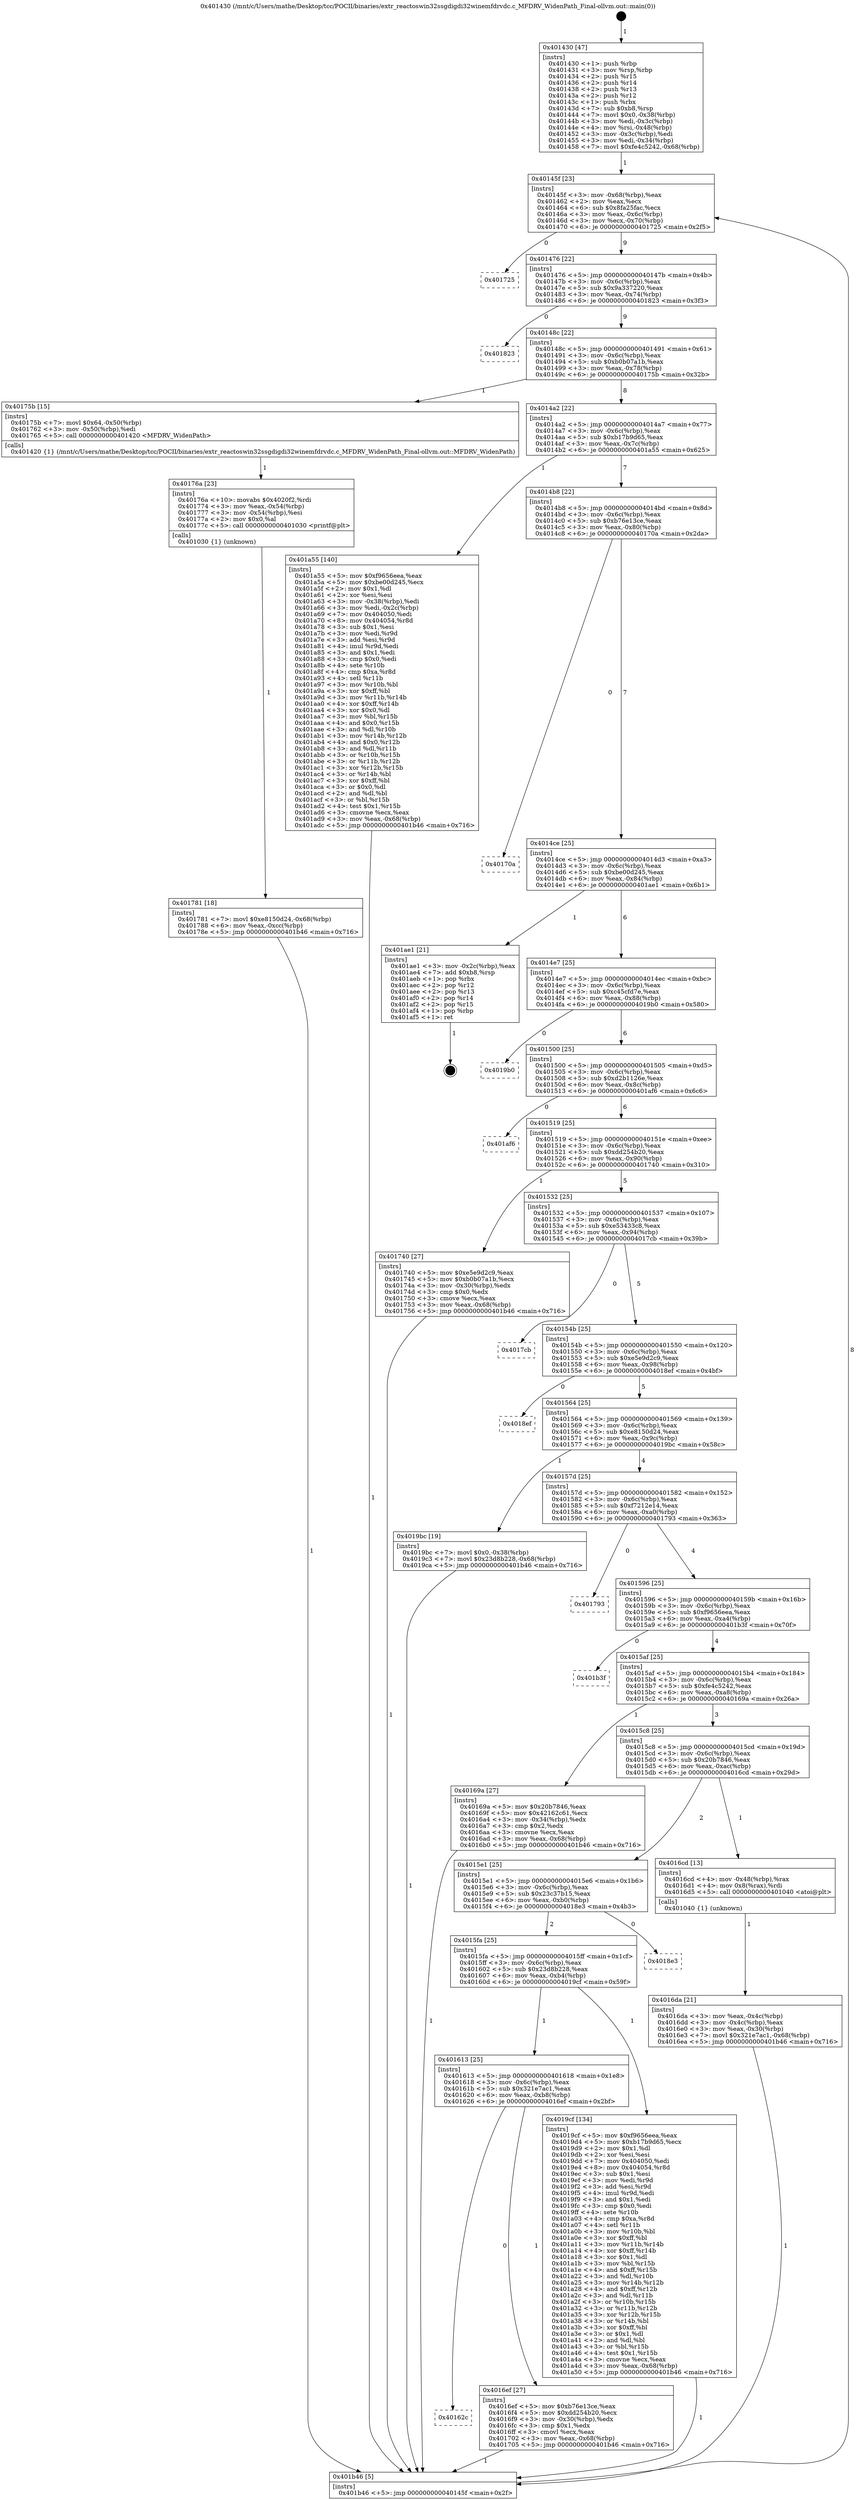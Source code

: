 digraph "0x401430" {
  label = "0x401430 (/mnt/c/Users/mathe/Desktop/tcc/POCII/binaries/extr_reactoswin32ssgdigdi32winemfdrvdc.c_MFDRV_WidenPath_Final-ollvm.out::main(0))"
  labelloc = "t"
  node[shape=record]

  Entry [label="",width=0.3,height=0.3,shape=circle,fillcolor=black,style=filled]
  "0x40145f" [label="{
     0x40145f [23]\l
     | [instrs]\l
     &nbsp;&nbsp;0x40145f \<+3\>: mov -0x68(%rbp),%eax\l
     &nbsp;&nbsp;0x401462 \<+2\>: mov %eax,%ecx\l
     &nbsp;&nbsp;0x401464 \<+6\>: sub $0x8fa25fac,%ecx\l
     &nbsp;&nbsp;0x40146a \<+3\>: mov %eax,-0x6c(%rbp)\l
     &nbsp;&nbsp;0x40146d \<+3\>: mov %ecx,-0x70(%rbp)\l
     &nbsp;&nbsp;0x401470 \<+6\>: je 0000000000401725 \<main+0x2f5\>\l
  }"]
  "0x401725" [label="{
     0x401725\l
  }", style=dashed]
  "0x401476" [label="{
     0x401476 [22]\l
     | [instrs]\l
     &nbsp;&nbsp;0x401476 \<+5\>: jmp 000000000040147b \<main+0x4b\>\l
     &nbsp;&nbsp;0x40147b \<+3\>: mov -0x6c(%rbp),%eax\l
     &nbsp;&nbsp;0x40147e \<+5\>: sub $0x9a337220,%eax\l
     &nbsp;&nbsp;0x401483 \<+3\>: mov %eax,-0x74(%rbp)\l
     &nbsp;&nbsp;0x401486 \<+6\>: je 0000000000401823 \<main+0x3f3\>\l
  }"]
  Exit [label="",width=0.3,height=0.3,shape=circle,fillcolor=black,style=filled,peripheries=2]
  "0x401823" [label="{
     0x401823\l
  }", style=dashed]
  "0x40148c" [label="{
     0x40148c [22]\l
     | [instrs]\l
     &nbsp;&nbsp;0x40148c \<+5\>: jmp 0000000000401491 \<main+0x61\>\l
     &nbsp;&nbsp;0x401491 \<+3\>: mov -0x6c(%rbp),%eax\l
     &nbsp;&nbsp;0x401494 \<+5\>: sub $0xb0b07a1b,%eax\l
     &nbsp;&nbsp;0x401499 \<+3\>: mov %eax,-0x78(%rbp)\l
     &nbsp;&nbsp;0x40149c \<+6\>: je 000000000040175b \<main+0x32b\>\l
  }"]
  "0x401781" [label="{
     0x401781 [18]\l
     | [instrs]\l
     &nbsp;&nbsp;0x401781 \<+7\>: movl $0xe8150d24,-0x68(%rbp)\l
     &nbsp;&nbsp;0x401788 \<+6\>: mov %eax,-0xcc(%rbp)\l
     &nbsp;&nbsp;0x40178e \<+5\>: jmp 0000000000401b46 \<main+0x716\>\l
  }"]
  "0x40175b" [label="{
     0x40175b [15]\l
     | [instrs]\l
     &nbsp;&nbsp;0x40175b \<+7\>: movl $0x64,-0x50(%rbp)\l
     &nbsp;&nbsp;0x401762 \<+3\>: mov -0x50(%rbp),%edi\l
     &nbsp;&nbsp;0x401765 \<+5\>: call 0000000000401420 \<MFDRV_WidenPath\>\l
     | [calls]\l
     &nbsp;&nbsp;0x401420 \{1\} (/mnt/c/Users/mathe/Desktop/tcc/POCII/binaries/extr_reactoswin32ssgdigdi32winemfdrvdc.c_MFDRV_WidenPath_Final-ollvm.out::MFDRV_WidenPath)\l
  }"]
  "0x4014a2" [label="{
     0x4014a2 [22]\l
     | [instrs]\l
     &nbsp;&nbsp;0x4014a2 \<+5\>: jmp 00000000004014a7 \<main+0x77\>\l
     &nbsp;&nbsp;0x4014a7 \<+3\>: mov -0x6c(%rbp),%eax\l
     &nbsp;&nbsp;0x4014aa \<+5\>: sub $0xb17b9d65,%eax\l
     &nbsp;&nbsp;0x4014af \<+3\>: mov %eax,-0x7c(%rbp)\l
     &nbsp;&nbsp;0x4014b2 \<+6\>: je 0000000000401a55 \<main+0x625\>\l
  }"]
  "0x40176a" [label="{
     0x40176a [23]\l
     | [instrs]\l
     &nbsp;&nbsp;0x40176a \<+10\>: movabs $0x4020f2,%rdi\l
     &nbsp;&nbsp;0x401774 \<+3\>: mov %eax,-0x54(%rbp)\l
     &nbsp;&nbsp;0x401777 \<+3\>: mov -0x54(%rbp),%esi\l
     &nbsp;&nbsp;0x40177a \<+2\>: mov $0x0,%al\l
     &nbsp;&nbsp;0x40177c \<+5\>: call 0000000000401030 \<printf@plt\>\l
     | [calls]\l
     &nbsp;&nbsp;0x401030 \{1\} (unknown)\l
  }"]
  "0x401a55" [label="{
     0x401a55 [140]\l
     | [instrs]\l
     &nbsp;&nbsp;0x401a55 \<+5\>: mov $0xf9656eea,%eax\l
     &nbsp;&nbsp;0x401a5a \<+5\>: mov $0xbe00d245,%ecx\l
     &nbsp;&nbsp;0x401a5f \<+2\>: mov $0x1,%dl\l
     &nbsp;&nbsp;0x401a61 \<+2\>: xor %esi,%esi\l
     &nbsp;&nbsp;0x401a63 \<+3\>: mov -0x38(%rbp),%edi\l
     &nbsp;&nbsp;0x401a66 \<+3\>: mov %edi,-0x2c(%rbp)\l
     &nbsp;&nbsp;0x401a69 \<+7\>: mov 0x404050,%edi\l
     &nbsp;&nbsp;0x401a70 \<+8\>: mov 0x404054,%r8d\l
     &nbsp;&nbsp;0x401a78 \<+3\>: sub $0x1,%esi\l
     &nbsp;&nbsp;0x401a7b \<+3\>: mov %edi,%r9d\l
     &nbsp;&nbsp;0x401a7e \<+3\>: add %esi,%r9d\l
     &nbsp;&nbsp;0x401a81 \<+4\>: imul %r9d,%edi\l
     &nbsp;&nbsp;0x401a85 \<+3\>: and $0x1,%edi\l
     &nbsp;&nbsp;0x401a88 \<+3\>: cmp $0x0,%edi\l
     &nbsp;&nbsp;0x401a8b \<+4\>: sete %r10b\l
     &nbsp;&nbsp;0x401a8f \<+4\>: cmp $0xa,%r8d\l
     &nbsp;&nbsp;0x401a93 \<+4\>: setl %r11b\l
     &nbsp;&nbsp;0x401a97 \<+3\>: mov %r10b,%bl\l
     &nbsp;&nbsp;0x401a9a \<+3\>: xor $0xff,%bl\l
     &nbsp;&nbsp;0x401a9d \<+3\>: mov %r11b,%r14b\l
     &nbsp;&nbsp;0x401aa0 \<+4\>: xor $0xff,%r14b\l
     &nbsp;&nbsp;0x401aa4 \<+3\>: xor $0x0,%dl\l
     &nbsp;&nbsp;0x401aa7 \<+3\>: mov %bl,%r15b\l
     &nbsp;&nbsp;0x401aaa \<+4\>: and $0x0,%r15b\l
     &nbsp;&nbsp;0x401aae \<+3\>: and %dl,%r10b\l
     &nbsp;&nbsp;0x401ab1 \<+3\>: mov %r14b,%r12b\l
     &nbsp;&nbsp;0x401ab4 \<+4\>: and $0x0,%r12b\l
     &nbsp;&nbsp;0x401ab8 \<+3\>: and %dl,%r11b\l
     &nbsp;&nbsp;0x401abb \<+3\>: or %r10b,%r15b\l
     &nbsp;&nbsp;0x401abe \<+3\>: or %r11b,%r12b\l
     &nbsp;&nbsp;0x401ac1 \<+3\>: xor %r12b,%r15b\l
     &nbsp;&nbsp;0x401ac4 \<+3\>: or %r14b,%bl\l
     &nbsp;&nbsp;0x401ac7 \<+3\>: xor $0xff,%bl\l
     &nbsp;&nbsp;0x401aca \<+3\>: or $0x0,%dl\l
     &nbsp;&nbsp;0x401acd \<+2\>: and %dl,%bl\l
     &nbsp;&nbsp;0x401acf \<+3\>: or %bl,%r15b\l
     &nbsp;&nbsp;0x401ad2 \<+4\>: test $0x1,%r15b\l
     &nbsp;&nbsp;0x401ad6 \<+3\>: cmovne %ecx,%eax\l
     &nbsp;&nbsp;0x401ad9 \<+3\>: mov %eax,-0x68(%rbp)\l
     &nbsp;&nbsp;0x401adc \<+5\>: jmp 0000000000401b46 \<main+0x716\>\l
  }"]
  "0x4014b8" [label="{
     0x4014b8 [22]\l
     | [instrs]\l
     &nbsp;&nbsp;0x4014b8 \<+5\>: jmp 00000000004014bd \<main+0x8d\>\l
     &nbsp;&nbsp;0x4014bd \<+3\>: mov -0x6c(%rbp),%eax\l
     &nbsp;&nbsp;0x4014c0 \<+5\>: sub $0xb76e13ce,%eax\l
     &nbsp;&nbsp;0x4014c5 \<+3\>: mov %eax,-0x80(%rbp)\l
     &nbsp;&nbsp;0x4014c8 \<+6\>: je 000000000040170a \<main+0x2da\>\l
  }"]
  "0x40162c" [label="{
     0x40162c\l
  }", style=dashed]
  "0x40170a" [label="{
     0x40170a\l
  }", style=dashed]
  "0x4014ce" [label="{
     0x4014ce [25]\l
     | [instrs]\l
     &nbsp;&nbsp;0x4014ce \<+5\>: jmp 00000000004014d3 \<main+0xa3\>\l
     &nbsp;&nbsp;0x4014d3 \<+3\>: mov -0x6c(%rbp),%eax\l
     &nbsp;&nbsp;0x4014d6 \<+5\>: sub $0xbe00d245,%eax\l
     &nbsp;&nbsp;0x4014db \<+6\>: mov %eax,-0x84(%rbp)\l
     &nbsp;&nbsp;0x4014e1 \<+6\>: je 0000000000401ae1 \<main+0x6b1\>\l
  }"]
  "0x4016ef" [label="{
     0x4016ef [27]\l
     | [instrs]\l
     &nbsp;&nbsp;0x4016ef \<+5\>: mov $0xb76e13ce,%eax\l
     &nbsp;&nbsp;0x4016f4 \<+5\>: mov $0xdd254b20,%ecx\l
     &nbsp;&nbsp;0x4016f9 \<+3\>: mov -0x30(%rbp),%edx\l
     &nbsp;&nbsp;0x4016fc \<+3\>: cmp $0x1,%edx\l
     &nbsp;&nbsp;0x4016ff \<+3\>: cmovl %ecx,%eax\l
     &nbsp;&nbsp;0x401702 \<+3\>: mov %eax,-0x68(%rbp)\l
     &nbsp;&nbsp;0x401705 \<+5\>: jmp 0000000000401b46 \<main+0x716\>\l
  }"]
  "0x401ae1" [label="{
     0x401ae1 [21]\l
     | [instrs]\l
     &nbsp;&nbsp;0x401ae1 \<+3\>: mov -0x2c(%rbp),%eax\l
     &nbsp;&nbsp;0x401ae4 \<+7\>: add $0xb8,%rsp\l
     &nbsp;&nbsp;0x401aeb \<+1\>: pop %rbx\l
     &nbsp;&nbsp;0x401aec \<+2\>: pop %r12\l
     &nbsp;&nbsp;0x401aee \<+2\>: pop %r13\l
     &nbsp;&nbsp;0x401af0 \<+2\>: pop %r14\l
     &nbsp;&nbsp;0x401af2 \<+2\>: pop %r15\l
     &nbsp;&nbsp;0x401af4 \<+1\>: pop %rbp\l
     &nbsp;&nbsp;0x401af5 \<+1\>: ret\l
  }"]
  "0x4014e7" [label="{
     0x4014e7 [25]\l
     | [instrs]\l
     &nbsp;&nbsp;0x4014e7 \<+5\>: jmp 00000000004014ec \<main+0xbc\>\l
     &nbsp;&nbsp;0x4014ec \<+3\>: mov -0x6c(%rbp),%eax\l
     &nbsp;&nbsp;0x4014ef \<+5\>: sub $0xc45cfd7e,%eax\l
     &nbsp;&nbsp;0x4014f4 \<+6\>: mov %eax,-0x88(%rbp)\l
     &nbsp;&nbsp;0x4014fa \<+6\>: je 00000000004019b0 \<main+0x580\>\l
  }"]
  "0x401613" [label="{
     0x401613 [25]\l
     | [instrs]\l
     &nbsp;&nbsp;0x401613 \<+5\>: jmp 0000000000401618 \<main+0x1e8\>\l
     &nbsp;&nbsp;0x401618 \<+3\>: mov -0x6c(%rbp),%eax\l
     &nbsp;&nbsp;0x40161b \<+5\>: sub $0x321e7ac1,%eax\l
     &nbsp;&nbsp;0x401620 \<+6\>: mov %eax,-0xb8(%rbp)\l
     &nbsp;&nbsp;0x401626 \<+6\>: je 00000000004016ef \<main+0x2bf\>\l
  }"]
  "0x4019b0" [label="{
     0x4019b0\l
  }", style=dashed]
  "0x401500" [label="{
     0x401500 [25]\l
     | [instrs]\l
     &nbsp;&nbsp;0x401500 \<+5\>: jmp 0000000000401505 \<main+0xd5\>\l
     &nbsp;&nbsp;0x401505 \<+3\>: mov -0x6c(%rbp),%eax\l
     &nbsp;&nbsp;0x401508 \<+5\>: sub $0xd2b1126e,%eax\l
     &nbsp;&nbsp;0x40150d \<+6\>: mov %eax,-0x8c(%rbp)\l
     &nbsp;&nbsp;0x401513 \<+6\>: je 0000000000401af6 \<main+0x6c6\>\l
  }"]
  "0x4019cf" [label="{
     0x4019cf [134]\l
     | [instrs]\l
     &nbsp;&nbsp;0x4019cf \<+5\>: mov $0xf9656eea,%eax\l
     &nbsp;&nbsp;0x4019d4 \<+5\>: mov $0xb17b9d65,%ecx\l
     &nbsp;&nbsp;0x4019d9 \<+2\>: mov $0x1,%dl\l
     &nbsp;&nbsp;0x4019db \<+2\>: xor %esi,%esi\l
     &nbsp;&nbsp;0x4019dd \<+7\>: mov 0x404050,%edi\l
     &nbsp;&nbsp;0x4019e4 \<+8\>: mov 0x404054,%r8d\l
     &nbsp;&nbsp;0x4019ec \<+3\>: sub $0x1,%esi\l
     &nbsp;&nbsp;0x4019ef \<+3\>: mov %edi,%r9d\l
     &nbsp;&nbsp;0x4019f2 \<+3\>: add %esi,%r9d\l
     &nbsp;&nbsp;0x4019f5 \<+4\>: imul %r9d,%edi\l
     &nbsp;&nbsp;0x4019f9 \<+3\>: and $0x1,%edi\l
     &nbsp;&nbsp;0x4019fc \<+3\>: cmp $0x0,%edi\l
     &nbsp;&nbsp;0x4019ff \<+4\>: sete %r10b\l
     &nbsp;&nbsp;0x401a03 \<+4\>: cmp $0xa,%r8d\l
     &nbsp;&nbsp;0x401a07 \<+4\>: setl %r11b\l
     &nbsp;&nbsp;0x401a0b \<+3\>: mov %r10b,%bl\l
     &nbsp;&nbsp;0x401a0e \<+3\>: xor $0xff,%bl\l
     &nbsp;&nbsp;0x401a11 \<+3\>: mov %r11b,%r14b\l
     &nbsp;&nbsp;0x401a14 \<+4\>: xor $0xff,%r14b\l
     &nbsp;&nbsp;0x401a18 \<+3\>: xor $0x1,%dl\l
     &nbsp;&nbsp;0x401a1b \<+3\>: mov %bl,%r15b\l
     &nbsp;&nbsp;0x401a1e \<+4\>: and $0xff,%r15b\l
     &nbsp;&nbsp;0x401a22 \<+3\>: and %dl,%r10b\l
     &nbsp;&nbsp;0x401a25 \<+3\>: mov %r14b,%r12b\l
     &nbsp;&nbsp;0x401a28 \<+4\>: and $0xff,%r12b\l
     &nbsp;&nbsp;0x401a2c \<+3\>: and %dl,%r11b\l
     &nbsp;&nbsp;0x401a2f \<+3\>: or %r10b,%r15b\l
     &nbsp;&nbsp;0x401a32 \<+3\>: or %r11b,%r12b\l
     &nbsp;&nbsp;0x401a35 \<+3\>: xor %r12b,%r15b\l
     &nbsp;&nbsp;0x401a38 \<+3\>: or %r14b,%bl\l
     &nbsp;&nbsp;0x401a3b \<+3\>: xor $0xff,%bl\l
     &nbsp;&nbsp;0x401a3e \<+3\>: or $0x1,%dl\l
     &nbsp;&nbsp;0x401a41 \<+2\>: and %dl,%bl\l
     &nbsp;&nbsp;0x401a43 \<+3\>: or %bl,%r15b\l
     &nbsp;&nbsp;0x401a46 \<+4\>: test $0x1,%r15b\l
     &nbsp;&nbsp;0x401a4a \<+3\>: cmovne %ecx,%eax\l
     &nbsp;&nbsp;0x401a4d \<+3\>: mov %eax,-0x68(%rbp)\l
     &nbsp;&nbsp;0x401a50 \<+5\>: jmp 0000000000401b46 \<main+0x716\>\l
  }"]
  "0x401af6" [label="{
     0x401af6\l
  }", style=dashed]
  "0x401519" [label="{
     0x401519 [25]\l
     | [instrs]\l
     &nbsp;&nbsp;0x401519 \<+5\>: jmp 000000000040151e \<main+0xee\>\l
     &nbsp;&nbsp;0x40151e \<+3\>: mov -0x6c(%rbp),%eax\l
     &nbsp;&nbsp;0x401521 \<+5\>: sub $0xdd254b20,%eax\l
     &nbsp;&nbsp;0x401526 \<+6\>: mov %eax,-0x90(%rbp)\l
     &nbsp;&nbsp;0x40152c \<+6\>: je 0000000000401740 \<main+0x310\>\l
  }"]
  "0x4015fa" [label="{
     0x4015fa [25]\l
     | [instrs]\l
     &nbsp;&nbsp;0x4015fa \<+5\>: jmp 00000000004015ff \<main+0x1cf\>\l
     &nbsp;&nbsp;0x4015ff \<+3\>: mov -0x6c(%rbp),%eax\l
     &nbsp;&nbsp;0x401602 \<+5\>: sub $0x23d8b228,%eax\l
     &nbsp;&nbsp;0x401607 \<+6\>: mov %eax,-0xb4(%rbp)\l
     &nbsp;&nbsp;0x40160d \<+6\>: je 00000000004019cf \<main+0x59f\>\l
  }"]
  "0x401740" [label="{
     0x401740 [27]\l
     | [instrs]\l
     &nbsp;&nbsp;0x401740 \<+5\>: mov $0xe5e9d2c9,%eax\l
     &nbsp;&nbsp;0x401745 \<+5\>: mov $0xb0b07a1b,%ecx\l
     &nbsp;&nbsp;0x40174a \<+3\>: mov -0x30(%rbp),%edx\l
     &nbsp;&nbsp;0x40174d \<+3\>: cmp $0x0,%edx\l
     &nbsp;&nbsp;0x401750 \<+3\>: cmove %ecx,%eax\l
     &nbsp;&nbsp;0x401753 \<+3\>: mov %eax,-0x68(%rbp)\l
     &nbsp;&nbsp;0x401756 \<+5\>: jmp 0000000000401b46 \<main+0x716\>\l
  }"]
  "0x401532" [label="{
     0x401532 [25]\l
     | [instrs]\l
     &nbsp;&nbsp;0x401532 \<+5\>: jmp 0000000000401537 \<main+0x107\>\l
     &nbsp;&nbsp;0x401537 \<+3\>: mov -0x6c(%rbp),%eax\l
     &nbsp;&nbsp;0x40153a \<+5\>: sub $0xe53433c8,%eax\l
     &nbsp;&nbsp;0x40153f \<+6\>: mov %eax,-0x94(%rbp)\l
     &nbsp;&nbsp;0x401545 \<+6\>: je 00000000004017cb \<main+0x39b\>\l
  }"]
  "0x4018e3" [label="{
     0x4018e3\l
  }", style=dashed]
  "0x4017cb" [label="{
     0x4017cb\l
  }", style=dashed]
  "0x40154b" [label="{
     0x40154b [25]\l
     | [instrs]\l
     &nbsp;&nbsp;0x40154b \<+5\>: jmp 0000000000401550 \<main+0x120\>\l
     &nbsp;&nbsp;0x401550 \<+3\>: mov -0x6c(%rbp),%eax\l
     &nbsp;&nbsp;0x401553 \<+5\>: sub $0xe5e9d2c9,%eax\l
     &nbsp;&nbsp;0x401558 \<+6\>: mov %eax,-0x98(%rbp)\l
     &nbsp;&nbsp;0x40155e \<+6\>: je 00000000004018ef \<main+0x4bf\>\l
  }"]
  "0x4016da" [label="{
     0x4016da [21]\l
     | [instrs]\l
     &nbsp;&nbsp;0x4016da \<+3\>: mov %eax,-0x4c(%rbp)\l
     &nbsp;&nbsp;0x4016dd \<+3\>: mov -0x4c(%rbp),%eax\l
     &nbsp;&nbsp;0x4016e0 \<+3\>: mov %eax,-0x30(%rbp)\l
     &nbsp;&nbsp;0x4016e3 \<+7\>: movl $0x321e7ac1,-0x68(%rbp)\l
     &nbsp;&nbsp;0x4016ea \<+5\>: jmp 0000000000401b46 \<main+0x716\>\l
  }"]
  "0x4018ef" [label="{
     0x4018ef\l
  }", style=dashed]
  "0x401564" [label="{
     0x401564 [25]\l
     | [instrs]\l
     &nbsp;&nbsp;0x401564 \<+5\>: jmp 0000000000401569 \<main+0x139\>\l
     &nbsp;&nbsp;0x401569 \<+3\>: mov -0x6c(%rbp),%eax\l
     &nbsp;&nbsp;0x40156c \<+5\>: sub $0xe8150d24,%eax\l
     &nbsp;&nbsp;0x401571 \<+6\>: mov %eax,-0x9c(%rbp)\l
     &nbsp;&nbsp;0x401577 \<+6\>: je 00000000004019bc \<main+0x58c\>\l
  }"]
  "0x4015e1" [label="{
     0x4015e1 [25]\l
     | [instrs]\l
     &nbsp;&nbsp;0x4015e1 \<+5\>: jmp 00000000004015e6 \<main+0x1b6\>\l
     &nbsp;&nbsp;0x4015e6 \<+3\>: mov -0x6c(%rbp),%eax\l
     &nbsp;&nbsp;0x4015e9 \<+5\>: sub $0x23c37b15,%eax\l
     &nbsp;&nbsp;0x4015ee \<+6\>: mov %eax,-0xb0(%rbp)\l
     &nbsp;&nbsp;0x4015f4 \<+6\>: je 00000000004018e3 \<main+0x4b3\>\l
  }"]
  "0x4019bc" [label="{
     0x4019bc [19]\l
     | [instrs]\l
     &nbsp;&nbsp;0x4019bc \<+7\>: movl $0x0,-0x38(%rbp)\l
     &nbsp;&nbsp;0x4019c3 \<+7\>: movl $0x23d8b228,-0x68(%rbp)\l
     &nbsp;&nbsp;0x4019ca \<+5\>: jmp 0000000000401b46 \<main+0x716\>\l
  }"]
  "0x40157d" [label="{
     0x40157d [25]\l
     | [instrs]\l
     &nbsp;&nbsp;0x40157d \<+5\>: jmp 0000000000401582 \<main+0x152\>\l
     &nbsp;&nbsp;0x401582 \<+3\>: mov -0x6c(%rbp),%eax\l
     &nbsp;&nbsp;0x401585 \<+5\>: sub $0xf7212e14,%eax\l
     &nbsp;&nbsp;0x40158a \<+6\>: mov %eax,-0xa0(%rbp)\l
     &nbsp;&nbsp;0x401590 \<+6\>: je 0000000000401793 \<main+0x363\>\l
  }"]
  "0x4016cd" [label="{
     0x4016cd [13]\l
     | [instrs]\l
     &nbsp;&nbsp;0x4016cd \<+4\>: mov -0x48(%rbp),%rax\l
     &nbsp;&nbsp;0x4016d1 \<+4\>: mov 0x8(%rax),%rdi\l
     &nbsp;&nbsp;0x4016d5 \<+5\>: call 0000000000401040 \<atoi@plt\>\l
     | [calls]\l
     &nbsp;&nbsp;0x401040 \{1\} (unknown)\l
  }"]
  "0x401793" [label="{
     0x401793\l
  }", style=dashed]
  "0x401596" [label="{
     0x401596 [25]\l
     | [instrs]\l
     &nbsp;&nbsp;0x401596 \<+5\>: jmp 000000000040159b \<main+0x16b\>\l
     &nbsp;&nbsp;0x40159b \<+3\>: mov -0x6c(%rbp),%eax\l
     &nbsp;&nbsp;0x40159e \<+5\>: sub $0xf9656eea,%eax\l
     &nbsp;&nbsp;0x4015a3 \<+6\>: mov %eax,-0xa4(%rbp)\l
     &nbsp;&nbsp;0x4015a9 \<+6\>: je 0000000000401b3f \<main+0x70f\>\l
  }"]
  "0x401430" [label="{
     0x401430 [47]\l
     | [instrs]\l
     &nbsp;&nbsp;0x401430 \<+1\>: push %rbp\l
     &nbsp;&nbsp;0x401431 \<+3\>: mov %rsp,%rbp\l
     &nbsp;&nbsp;0x401434 \<+2\>: push %r15\l
     &nbsp;&nbsp;0x401436 \<+2\>: push %r14\l
     &nbsp;&nbsp;0x401438 \<+2\>: push %r13\l
     &nbsp;&nbsp;0x40143a \<+2\>: push %r12\l
     &nbsp;&nbsp;0x40143c \<+1\>: push %rbx\l
     &nbsp;&nbsp;0x40143d \<+7\>: sub $0xb8,%rsp\l
     &nbsp;&nbsp;0x401444 \<+7\>: movl $0x0,-0x38(%rbp)\l
     &nbsp;&nbsp;0x40144b \<+3\>: mov %edi,-0x3c(%rbp)\l
     &nbsp;&nbsp;0x40144e \<+4\>: mov %rsi,-0x48(%rbp)\l
     &nbsp;&nbsp;0x401452 \<+3\>: mov -0x3c(%rbp),%edi\l
     &nbsp;&nbsp;0x401455 \<+3\>: mov %edi,-0x34(%rbp)\l
     &nbsp;&nbsp;0x401458 \<+7\>: movl $0xfe4c5242,-0x68(%rbp)\l
  }"]
  "0x401b3f" [label="{
     0x401b3f\l
  }", style=dashed]
  "0x4015af" [label="{
     0x4015af [25]\l
     | [instrs]\l
     &nbsp;&nbsp;0x4015af \<+5\>: jmp 00000000004015b4 \<main+0x184\>\l
     &nbsp;&nbsp;0x4015b4 \<+3\>: mov -0x6c(%rbp),%eax\l
     &nbsp;&nbsp;0x4015b7 \<+5\>: sub $0xfe4c5242,%eax\l
     &nbsp;&nbsp;0x4015bc \<+6\>: mov %eax,-0xa8(%rbp)\l
     &nbsp;&nbsp;0x4015c2 \<+6\>: je 000000000040169a \<main+0x26a\>\l
  }"]
  "0x401b46" [label="{
     0x401b46 [5]\l
     | [instrs]\l
     &nbsp;&nbsp;0x401b46 \<+5\>: jmp 000000000040145f \<main+0x2f\>\l
  }"]
  "0x40169a" [label="{
     0x40169a [27]\l
     | [instrs]\l
     &nbsp;&nbsp;0x40169a \<+5\>: mov $0x20b7846,%eax\l
     &nbsp;&nbsp;0x40169f \<+5\>: mov $0x42162c61,%ecx\l
     &nbsp;&nbsp;0x4016a4 \<+3\>: mov -0x34(%rbp),%edx\l
     &nbsp;&nbsp;0x4016a7 \<+3\>: cmp $0x2,%edx\l
     &nbsp;&nbsp;0x4016aa \<+3\>: cmovne %ecx,%eax\l
     &nbsp;&nbsp;0x4016ad \<+3\>: mov %eax,-0x68(%rbp)\l
     &nbsp;&nbsp;0x4016b0 \<+5\>: jmp 0000000000401b46 \<main+0x716\>\l
  }"]
  "0x4015c8" [label="{
     0x4015c8 [25]\l
     | [instrs]\l
     &nbsp;&nbsp;0x4015c8 \<+5\>: jmp 00000000004015cd \<main+0x19d\>\l
     &nbsp;&nbsp;0x4015cd \<+3\>: mov -0x6c(%rbp),%eax\l
     &nbsp;&nbsp;0x4015d0 \<+5\>: sub $0x20b7846,%eax\l
     &nbsp;&nbsp;0x4015d5 \<+6\>: mov %eax,-0xac(%rbp)\l
     &nbsp;&nbsp;0x4015db \<+6\>: je 00000000004016cd \<main+0x29d\>\l
  }"]
  Entry -> "0x401430" [label=" 1"]
  "0x40145f" -> "0x401725" [label=" 0"]
  "0x40145f" -> "0x401476" [label=" 9"]
  "0x401ae1" -> Exit [label=" 1"]
  "0x401476" -> "0x401823" [label=" 0"]
  "0x401476" -> "0x40148c" [label=" 9"]
  "0x401a55" -> "0x401b46" [label=" 1"]
  "0x40148c" -> "0x40175b" [label=" 1"]
  "0x40148c" -> "0x4014a2" [label=" 8"]
  "0x4019cf" -> "0x401b46" [label=" 1"]
  "0x4014a2" -> "0x401a55" [label=" 1"]
  "0x4014a2" -> "0x4014b8" [label=" 7"]
  "0x4019bc" -> "0x401b46" [label=" 1"]
  "0x4014b8" -> "0x40170a" [label=" 0"]
  "0x4014b8" -> "0x4014ce" [label=" 7"]
  "0x401781" -> "0x401b46" [label=" 1"]
  "0x4014ce" -> "0x401ae1" [label=" 1"]
  "0x4014ce" -> "0x4014e7" [label=" 6"]
  "0x40176a" -> "0x401781" [label=" 1"]
  "0x4014e7" -> "0x4019b0" [label=" 0"]
  "0x4014e7" -> "0x401500" [label=" 6"]
  "0x401740" -> "0x401b46" [label=" 1"]
  "0x401500" -> "0x401af6" [label=" 0"]
  "0x401500" -> "0x401519" [label=" 6"]
  "0x4016ef" -> "0x401b46" [label=" 1"]
  "0x401519" -> "0x401740" [label=" 1"]
  "0x401519" -> "0x401532" [label=" 5"]
  "0x401613" -> "0x4016ef" [label=" 1"]
  "0x401532" -> "0x4017cb" [label=" 0"]
  "0x401532" -> "0x40154b" [label=" 5"]
  "0x40175b" -> "0x40176a" [label=" 1"]
  "0x40154b" -> "0x4018ef" [label=" 0"]
  "0x40154b" -> "0x401564" [label=" 5"]
  "0x4015fa" -> "0x4019cf" [label=" 1"]
  "0x401564" -> "0x4019bc" [label=" 1"]
  "0x401564" -> "0x40157d" [label=" 4"]
  "0x401613" -> "0x40162c" [label=" 0"]
  "0x40157d" -> "0x401793" [label=" 0"]
  "0x40157d" -> "0x401596" [label=" 4"]
  "0x4015e1" -> "0x4015fa" [label=" 2"]
  "0x401596" -> "0x401b3f" [label=" 0"]
  "0x401596" -> "0x4015af" [label=" 4"]
  "0x4015fa" -> "0x401613" [label=" 1"]
  "0x4015af" -> "0x40169a" [label=" 1"]
  "0x4015af" -> "0x4015c8" [label=" 3"]
  "0x40169a" -> "0x401b46" [label=" 1"]
  "0x401430" -> "0x40145f" [label=" 1"]
  "0x401b46" -> "0x40145f" [label=" 8"]
  "0x4015e1" -> "0x4018e3" [label=" 0"]
  "0x4015c8" -> "0x4016cd" [label=" 1"]
  "0x4015c8" -> "0x4015e1" [label=" 2"]
  "0x4016cd" -> "0x4016da" [label=" 1"]
  "0x4016da" -> "0x401b46" [label=" 1"]
}
